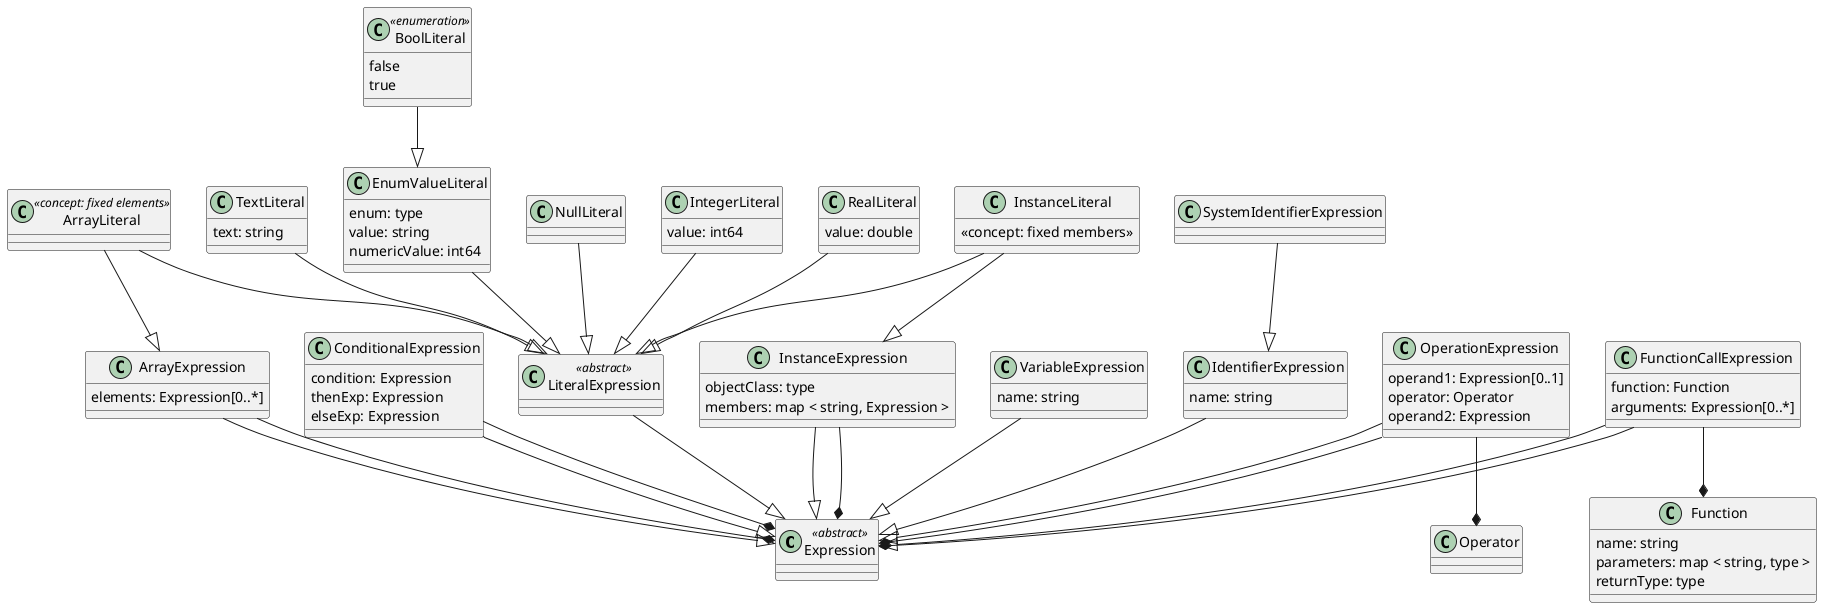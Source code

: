 @startuml
class Expression <<abstract>>

LiteralExpression --|> Expression

IdentifierExpression : name: string

IdentifierExpression --|> Expression

VariableExpression : name: string

VariableExpression --|> Expression

InstanceExpression : objectClass: type
InstanceExpression : members: map < string, Expression >

InstanceExpression --|> Expression
InstanceExpression --* Expression

InstanceLiteral : <<concept: fixed members>>

InstanceLiteral --|> InstanceExpression
InstanceLiteral --|> LiteralExpression

class LiteralExpression <<abstract>>

TextLiteral : text: string

TextLiteral --|> LiteralExpression

EnumValueLiteral : enum: type
EnumValueLiteral : value: string
EnumValueLiteral : numericValue: int64

EnumValueLiteral --|> LiteralExpression

class BoolLiteral <<enumeration>>
BoolLiteral : false
BoolLiteral : true

BoolLiteral --|> EnumValueLiteral

NullLiteral --|> LiteralExpression

IntegerLiteral : value: int64

IntegerLiteral --|> LiteralExpression

RealLiteral : value: double

RealLiteral --|> LiteralExpression

'class SubExpression
'SubExpression --|> Expression -- Parentheses could be purely an encoding concept based on the need to maintain priority...
'class ExpressionList -- Expression with multiplicity?

ArrayExpression : elements: Expression[0..*]

ArrayExpression --|> Expression
ArrayExpression --* Expression

class ArrayLiteral <<concept: fixed elements>>

ArrayLiteral --|> ArrayExpression
ArrayLiteral --|> LiteralExpression

OperationExpression : operand1: Expression[0..1]
OperationExpression : operator: Operator
OperationExpression : operand2: Expression

OperationExpression --|> Expression
OperationExpression --* Operator
OperationExpression --* Expression

ConditionalExpression : condition: Expression
ConditionalExpression : thenExp: Expression
ConditionalExpression : elseExp: Expression

ConditionalExpression --|> Expression
ConditionalExpression --* Expression

FunctionCallExpression : function: Function
FunctionCallExpression : arguments: Expression[0..*]

FunctionCallExpression --|> Expression
FunctionCallExpression --* Function
FunctionCallExpression --* Expression

Function : name: string
Function : parameters: map < string, type >
Function : returnType: type

SystemIdentifierExpression --|> IdentifierExpression
@enduml